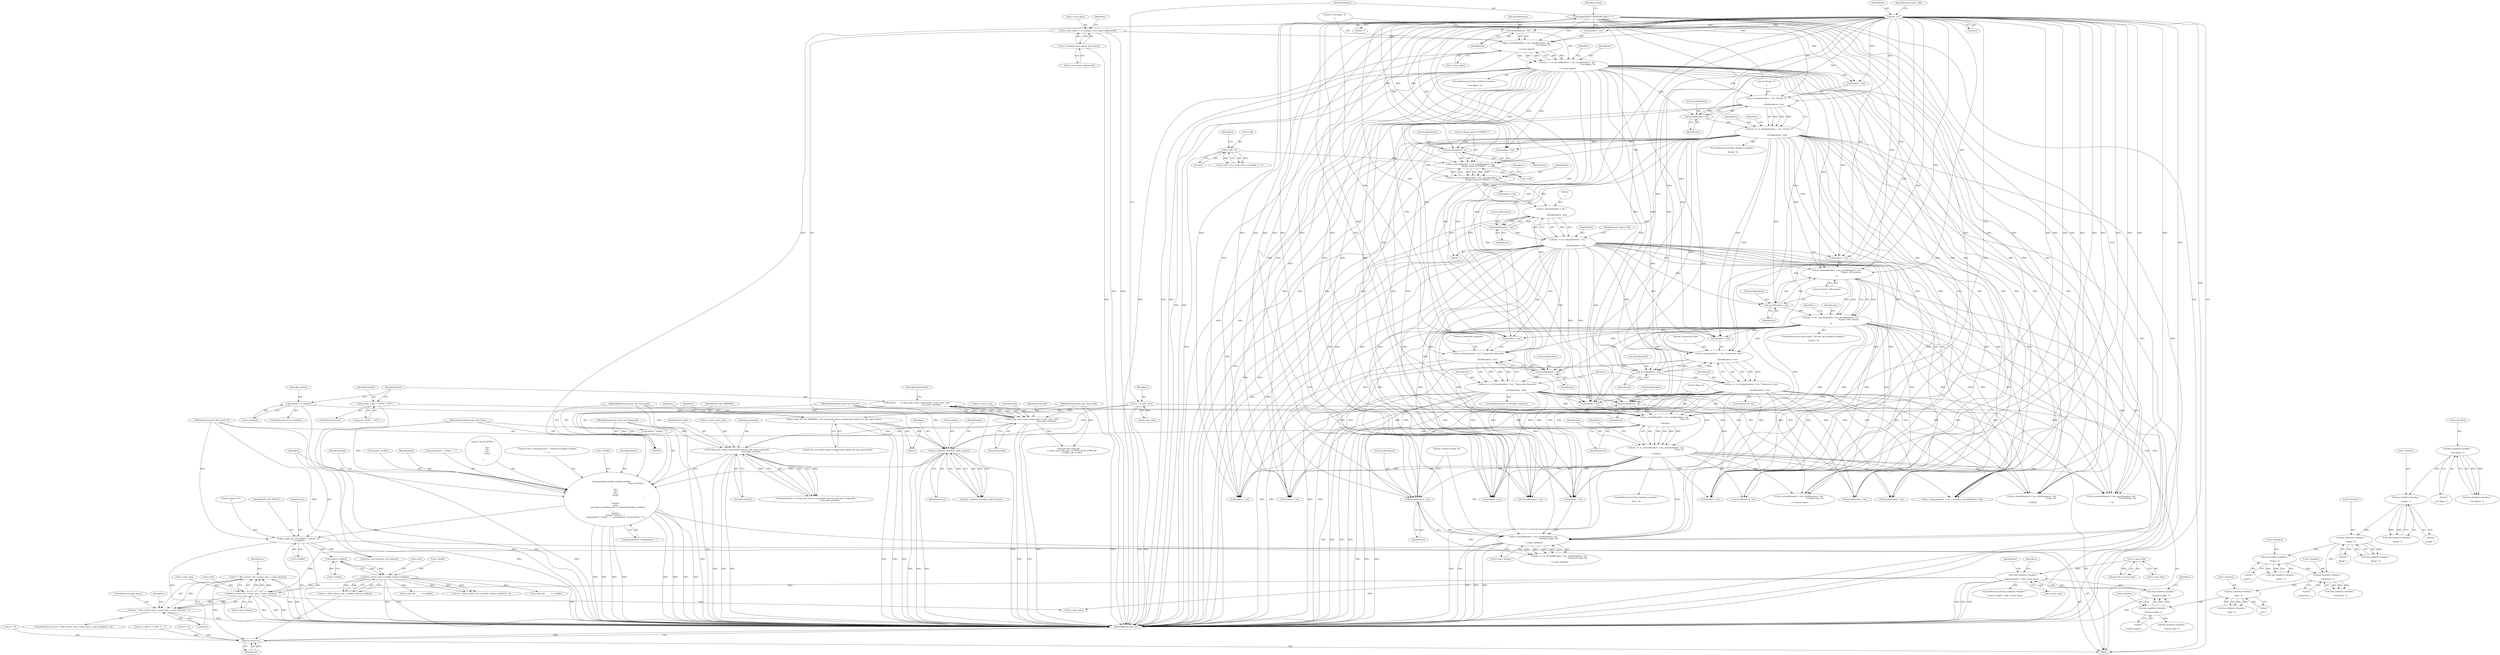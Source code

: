 digraph "0_FFmpeg_2a05c8f813de6f2278827734bf8102291e7484aa_0@API" {
"1000623" [label="(Call,err = ffurl_write(s->hd, s->post_data, s->post_datalen))"];
"1000625" [label="(Call,ffurl_write(s->hd, s->post_data, s->post_datalen))"];
"1000604" [label="(Call,ffurl_write(s->hd, s->buffer, strlen(s->buffer)))"];
"1000611" [label="(Call,strlen(s->buffer))"];
"1000593" [label="(Call,av_log(h, AV_LOG_DEBUG, \"request: %s\n\", s->buffer))"];
"1000109" [label="(MethodParameterIn,URLContext *h)"];
"1000561" [label="(Call,snprintf(s->buffer, sizeof(s->buffer),\n             \"%s %s HTTP/1.1\r\n\"\n             \"%s\"\n             \"%s\"\n             \"%s\"\n             \"%s%s\"\n             \"\r\n\",\n             method,\n             path,\n             post && s->chunked_post ? \"Transfer-Encoding: chunked\r\n\" : \"\",\n             headers,\n             authstr ? authstr : \"\",\n             proxyauthstr ? \"Proxy-\" : \"\", proxyauthstr ? proxyauthstr : \"\"))"];
"1000200" [label="(Call,ff_http_auth_create_response(&s->proxy_auth_state, proxyauth,\n                                                local_path, method))"];
"1000114" [label="(MethodParameterIn,const char *proxyauth)"];
"1000190" [label="(Call,ff_http_auth_create_response(&s->auth_state, auth,\n                                                local_path, method))"];
"1000113" [label="(MethodParameterIn,const char *auth)"];
"1000111" [label="(MethodParameterIn,const char *local_path)"];
"1000176" [label="(Call,method = s->method)"];
"1000182" [label="(Call,method = post ? \"POST\" : \"GET\")"];
"1000501" [label="(Call,get_cookies(s, &cookies, path, hoststr))"];
"1000250" [label="(Call,av_log(s, AV_LOG_WARNING, \"the user-agent option is deprecated, please use user_agent option\n\"))"];
"1000118" [label="(Call,*s = h->priv_data)"];
"1000110" [label="(MethodParameterIn,const char *path)"];
"1000422" [label="(Call,av_strlcatf(headers + len, sizeof(headers) - len,\n                           \"Host: %s\r\n\", hoststr))"];
"1000126" [label="(Call,headers[HTTP_HEADERS_SIZE] = \"\")"];
"1000290" [label="(Call,len += av_strlcpy(headers + len, \"Accept: */*\r\n\",\n                          sizeof(headers) - len))"];
"1000292" [label="(Call,av_strlcpy(headers + len, \"Accept: */*\r\n\",\n                          sizeof(headers) - len))"];
"1000144" [label="(Call,len = 0)"];
"1000269" [label="(Call,len += av_strlcatf(headers + len, sizeof(headers) - len,\n                           \"User-Agent: %s\r\n\", s->user_agent))"];
"1000271" [label="(Call,av_strlcatf(headers + len, sizeof(headers) - len,\n                           \"User-Agent: %s\r\n\", s->user_agent))"];
"1000275" [label="(Call,sizeof(headers) - len)"];
"1000254" [label="(Call,s->user_agent = av_strdup(s->user_agent_deprecated))"];
"1000258" [label="(Call,av_strdup(s->user_agent_deprecated))"];
"1000297" [label="(Call,sizeof(headers) - len)"];
"1000367" [label="(Call,len += av_strlcatf(headers + len, sizeof(headers) - len,\n                           \"Expect: 100-continue\r\n\"))"];
"1000369" [label="(Call,av_strlcatf(headers + len, sizeof(headers) - len,\n                           \"Expect: 100-continue\r\n\"))"];
"1000347" [label="(Call,len += av_strlcpy(headers + len, \"\r\n\",\n                          sizeof(headers) - len))"];
"1000349" [label="(Call,av_strlcpy(headers + len, \"\r\n\",\n                          sizeof(headers) - len))"];
"1000329" [label="(Call,len += av_strlcatf(headers + len, sizeof(headers) - len,\n                           \"Range: bytes=%\"PRId64\"-\", s->off))"];
"1000331" [label="(Call,av_strlcatf(headers + len, sizeof(headers) - len,\n                           \"Range: bytes=%\"PRId64\"-\", s->off))"];
"1000335" [label="(Call,sizeof(headers) - len)"];
"1000313" [label="(Call,s->off > 0)"];
"1000354" [label="(Call,sizeof(headers) - len)"];
"1000373" [label="(Call,sizeof(headers) - len)"];
"1000402" [label="(Call,len += av_strlcpy(headers + len, \"Connection: close\r\n\",\n                              sizeof(headers) - len))"];
"1000404" [label="(Call,av_strlcpy(headers + len, \"Connection: close\r\n\",\n                              sizeof(headers) - len))"];
"1000409" [label="(Call,sizeof(headers) - len)"];
"1000390" [label="(Call,len += av_strlcpy(headers + len, \"Connection: keep-alive\r\n\",\n                              sizeof(headers) - len))"];
"1000392" [label="(Call,av_strlcpy(headers + len, \"Connection: keep-alive\r\n\",\n                              sizeof(headers) - len))"];
"1000397" [label="(Call,sizeof(headers) - len)"];
"1000426" [label="(Call,sizeof(headers) - len)"];
"1000112" [label="(MethodParameterIn,const char *hoststr)"];
"1000188" [label="(Call,authstr      = ff_http_auth_create_response(&s->auth_state, auth,\n                                                local_path, method))"];
"1000433" [label="(Call,!has_header(s->headers, \"\r\nContent-Length: \") && s->post_data)"];
"1000434" [label="(Call,!has_header(s->headers, \"\r\nContent-Length: \"))"];
"1000435" [label="(Call,has_header(s->headers, \"\r\nContent-Length: \"))"];
"1000415" [label="(Call,has_header(s->headers, \"\r\nHost: \"))"];
"1000380" [label="(Call,has_header(s->headers, \"\r\nConnection: \"))"];
"1000304" [label="(Call,has_header(s->headers, \"\r\nRange: \"))"];
"1000285" [label="(Call,has_header(s->headers, \"\r\nAccept: \"))"];
"1000264" [label="(Call,has_header(s->headers, \"\r\nUser-Agent: \"))"];
"1000362" [label="(Call,has_header(s->headers, \"\r\nExpect: \"))"];
"1000211" [label="(Call,!s->post_data)"];
"1000445" [label="(Call,av_strlcatf(headers + len, sizeof(headers) - len,\n                           \"Content-Length: %d\r\n\", s->post_datalen))"];
"1000420" [label="(Call,len += av_strlcatf(headers + len, sizeof(headers) - len,\n                           \"Host: %s\r\n\", hoststr))"];
"1000449" [label="(Call,sizeof(headers) - len)"];
"1000622" [label="(Call,(err = ffurl_write(s->hd, s->post_data, s->post_datalen)) < 0)"];
"1000743" [label="(Return,return err;)"];
"1000283" [label="(ControlStructure,if (!has_header(s->headers, \"\r\nAccept: \")))"];
"1000400" [label="(Identifier,len)"];
"1000177" [label="(Identifier,method)"];
"1000629" [label="(Call,s->post_data)"];
"1000275" [label="(Call,sizeof(headers) - len)"];
"1000279" [label="(Literal,\"User-Agent: %s\r\n\")"];
"1000443" [label="(Call,len += av_strlcatf(headers + len, sizeof(headers) - len,\n                           \"Content-Length: %d\r\n\", s->post_datalen))"];
"1000597" [label="(Call,s->buffer)"];
"1000745" [label="(MethodReturn,static int)"];
"1000420" [label="(Call,len += av_strlcatf(headers + len, sizeof(headers) - len,\n                           \"Host: %s\r\n\", hoststr))"];
"1000118" [label="(Call,*s = h->priv_data)"];
"1000252" [label="(Identifier,AV_LOG_WARNING)"];
"1000367" [label="(Call,len += av_strlcatf(headers + len, sizeof(headers) - len,\n                           \"Expect: 100-continue\r\n\"))"];
"1000536" [label="(Call,av_strlcatf(headers + len, sizeof(headers) - len,\n                           \"Icy-MetaData: %d\r\n\", 1))"];
"1000623" [label="(Call,err = ffurl_write(s->hd, s->post_data, s->post_datalen))"];
"1000416" [label="(Call,s->headers)"];
"1000264" [label="(Call,has_header(s->headers, \"\r\nUser-Agent: \"))"];
"1000744" [label="(Identifier,err)"];
"1000386" [label="(ControlStructure,if (s->multiple_requests))"];
"1000503" [label="(Call,&cookies)"];
"1000335" [label="(Call,sizeof(headers) - len)"];
"1000357" [label="(Identifier,len)"];
"1000604" [label="(Call,ffurl_write(s->hd, s->buffer, strlen(s->buffer)))"];
"1000250" [label="(Call,av_log(s, AV_LOG_WARNING, \"the user-agent option is deprecated, please use user_agent option\n\"))"];
"1000272" [label="(Call,headers + len)"];
"1000369" [label="(Call,av_strlcatf(headers + len, sizeof(headers) - len,\n                           \"Expect: 100-continue\r\n\"))"];
"1000417" [label="(Identifier,s)"];
"1000183" [label="(Identifier,method)"];
"1000127" [label="(Identifier,headers)"];
"1000201" [label="(Call,&s->proxy_auth_state)"];
"1000405" [label="(Call,headers + len)"];
"1000432" [label="(ControlStructure,if (!has_header(s->headers, \"\r\nContent-Length: \") && s->post_data))"];
"1000332" [label="(Call,headers + len)"];
"1000624" [label="(Identifier,err)"];
"1000298" [label="(Call,sizeof(headers))"];
"1000362" [label="(Call,has_header(s->headers, \"\r\nExpect: \"))"];
"1000297" [label="(Call,sizeof(headers) - len)"];
"1000312" [label="(Call,s->off > 0 || s->end_off || s->seekable == -1)"];
"1000450" [label="(Call,sizeof(headers))"];
"1000109" [label="(MethodParameterIn,URLContext *h)"];
"1000268" [label="(Literal,\"\r\nUser-Agent: \")"];
"1000691" [label="(Call,!s->post_data)"];
"1000434" [label="(Call,!has_header(s->headers, \"\r\nContent-Length: \"))"];
"1000612" [label="(Call,s->buffer)"];
"1000308" [label="(Literal,\"\r\nRange: \")"];
"1000188" [label="(Call,authstr      = ff_http_auth_create_response(&s->auth_state, auth,\n                                                local_path, method))"];
"1000172" [label="(ControlStructure,if (s->method))"];
"1000426" [label="(Call,sizeof(headers) - len)"];
"1000506" [label="(Identifier,hoststr)"];
"1000404" [label="(Call,av_strlcpy(headers + len, \"Connection: close\r\n\",\n                              sizeof(headers) - len))"];
"1000470" [label="(Call,av_strlcatf(headers + len, sizeof(headers) - len,\n                           \"Content-Type: %s\r\n\", s->content_type))"];
"1000181" [label="(ControlStructure,else)"];
"1000743" [label="(Return,return err;)"];
"1000594" [label="(Identifier,h)"];
"1000222" [label="(Call,auth && *auth &&\n            s->auth_state.auth_type == HTTP_AUTH_NONE &&\n            s->http_code != 401)"];
"1000131" [label="(Identifier,authstr)"];
"1000270" [label="(Identifier,len)"];
"1000339" [label="(Literal,\"Range: bytes=%\"PRId64\"-\")"];
"1000199" [label="(Identifier,proxyauthstr)"];
"1000423" [label="(Call,headers + len)"];
"1000460" [label="(Call,has_header(s->headers, \"\r\nContent-Type: \"))"];
"1000570" [label="(Identifier,method)"];
"1000209" [label="(Call,post && !s->post_data)"];
"1000116" [label="(Block,)"];
"1000258" [label="(Call,av_strdup(s->user_agent_deprecated))"];
"1000596" [label="(Literal,\"request: %s\n\")"];
"1000330" [label="(Identifier,len)"];
"1000361" [label="(Call,!has_header(s->headers, \"\r\nExpect: \"))"];
"1000336" [label="(Call,sizeof(headers))"];
"1000265" [label="(Call,s->headers)"];
"1000366" [label="(Literal,\"\r\nExpect: \")"];
"1000329" [label="(Call,len += av_strlcatf(headers + len, sizeof(headers) - len,\n                           \"Range: bytes=%\"PRId64\"-\", s->off))"];
"1000355" [label="(Call,sizeof(headers))"];
"1000286" [label="(Call,s->headers)"];
"1000253" [label="(Literal,\"the user-agent option is deprecated, please use user_agent option\n\")"];
"1000565" [label="(Call,sizeof(s->buffer))"];
"1000632" [label="(Call,s->post_datalen)"];
"1000625" [label="(Call,ffurl_write(s->hd, s->post_data, s->post_datalen))"];
"1000381" [label="(Call,s->headers)"];
"1000433" [label="(Call,!has_header(s->headers, \"\r\nContent-Length: \") && s->post_data)"];
"1000119" [label="(Identifier,s)"];
"1000212" [label="(Call,s->post_data)"];
"1000429" [label="(Identifier,len)"];
"1000439" [label="(Literal,\"\r\nContent-Length: \")"];
"1000198" [label="(Call,proxyauthstr = ff_http_auth_create_response(&s->proxy_auth_state, proxyauth,\n                                                local_path, method))"];
"1000191" [label="(Call,&s->auth_state)"];
"1000120" [label="(Call,h->priv_data)"];
"1000537" [label="(Call,headers + len)"];
"1000595" [label="(Identifier,AV_LOG_DEBUG)"];
"1000505" [label="(Identifier,path)"];
"1000392" [label="(Call,av_strlcpy(headers + len, \"Connection: keep-alive\r\n\",\n                              sizeof(headers) - len))"];
"1000550" [label="(Call,av_strlcpy(headers + len, s->headers, sizeof(headers) - len))"];
"1000415" [label="(Call,has_header(s->headers, \"\r\nHost: \"))"];
"1000144" [label="(Call,len = 0)"];
"1000500" [label="(Call,!get_cookies(s, &cookies, path, hoststr))"];
"1000410" [label="(Call,sizeof(headers))"];
"1000345" [label="(Identifier,s)"];
"1000259" [label="(Call,s->user_agent_deprecated)"];
"1000419" [label="(Literal,\"\r\nHost: \")"];
"1000571" [label="(Identifier,path)"];
"1000189" [label="(Identifier,authstr)"];
"1000376" [label="(Identifier,len)"];
"1000382" [label="(Identifier,s)"];
"1000384" [label="(Literal,\"\r\nConnection: \")"];
"1000306" [label="(Identifier,s)"];
"1000446" [label="(Call,headers + len)"];
"1000284" [label="(Call,!has_header(s->headers, \"\r\nAccept: \"))"];
"1000437" [label="(Identifier,s)"];
"1000635" [label="(Literal,0)"];
"1000300" [label="(Identifier,len)"];
"1000287" [label="(Identifier,s)"];
"1000350" [label="(Call,headers + len)"];
"1000412" [label="(Identifier,len)"];
"1000303" [label="(Call,!has_header(s->headers, \"\r\nRange: \"))"];
"1000511" [label="(Call,av_strlcatf(headers + len, sizeof(headers) - len,\n                               \"Cookie: %s\r\n\", cookies))"];
"1000713" [label="(Call,err < 0)"];
"1000561" [label="(Call,snprintf(s->buffer, sizeof(s->buffer),\n             \"%s %s HTTP/1.1\r\n\"\n             \"%s\"\n             \"%s\"\n             \"%s\"\n             \"%s%s\"\n             \"\r\n\",\n             method,\n             path,\n             post && s->chunked_post ? \"Transfer-Encoding: chunked\r\n\" : \"\",\n             headers,\n             authstr ? authstr : \"\",\n             proxyauthstr ? \"Proxy-\" : \"\", proxyauthstr ? proxyauthstr : \"\"))"];
"1000396" [label="(Literal,\"Connection: keep-alive\r\n\")"];
"1000305" [label="(Call,s->headers)"];
"1000427" [label="(Call,sizeof(headers))"];
"1000393" [label="(Call,headers + len)"];
"1000474" [label="(Call,sizeof(headers) - len)"];
"1000444" [label="(Identifier,len)"];
"1000540" [label="(Call,sizeof(headers) - len)"];
"1000379" [label="(Call,!has_header(s->headers, \"\r\nConnection: \"))"];
"1000263" [label="(Call,!has_header(s->headers, \"\r\nUser-Agent: \"))"];
"1000190" [label="(Call,ff_http_auth_create_response(&s->auth_state, auth,\n                                                local_path, method))"];
"1000452" [label="(Identifier,len)"];
"1000440" [label="(Call,s->post_data)"];
"1000409" [label="(Call,sizeof(headers) - len)"];
"1000254" [label="(Call,s->user_agent = av_strdup(s->user_agent_deprecated))"];
"1000114" [label="(MethodParameterIn,const char *proxyauth)"];
"1000636" [label="(ControlStructure,goto done;)"];
"1000709" [label="(Call,http_read_header(h, new_location))"];
"1000285" [label="(Call,has_header(s->headers, \"\r\nAccept: \"))"];
"1000585" [label="(Call,proxyauthstr ? \"Proxy-\" : \"\")"];
"1000291" [label="(Identifier,len)"];
"1000626" [label="(Call,s->hd)"];
"1000200" [label="(Call,ff_http_auth_create_response(&s->proxy_auth_state, proxyauth,\n                                                local_path, method))"];
"1000184" [label="(Call,post ? \"POST\" : \"GET\")"];
"1000435" [label="(Call,has_header(s->headers, \"\r\nContent-Length: \"))"];
"1000195" [label="(Identifier,auth)"];
"1000314" [label="(Call,s->off)"];
"1000569" [label="(Literal,\"%s %s HTTP/1.1\r\n\"\n             \"%s\"\n             \"%s\"\n             \"%s\"\n             \"%s%s\"\n             \"\r\n\")"];
"1000380" [label="(Call,has_header(s->headers, \"\r\nConnection: \"))"];
"1000557" [label="(Call,sizeof(headers) - len)"];
"1000644" [label="(Call,s->buf_end          = s->buffer)"];
"1000292" [label="(Call,av_strlcpy(headers + len, \"Accept: */*\r\n\",\n                          sizeof(headers) - len))"];
"1000110" [label="(MethodParameterIn,const char *path)"];
"1000377" [label="(Literal,\"Expect: 100-continue\r\n\")"];
"1000269" [label="(Call,len += av_strlcatf(headers + len, sizeof(headers) - len,\n                           \"User-Agent: %s\r\n\", s->user_agent))"];
"1000266" [label="(Identifier,s)"];
"1000211" [label="(Call,!s->post_data)"];
"1000441" [label="(Identifier,s)"];
"1000197" [label="(Identifier,method)"];
"1000126" [label="(Call,headers[HTTP_HEADERS_SIZE] = \"\")"];
"1000374" [label="(Call,sizeof(headers))"];
"1000363" [label="(Call,s->headers)"];
"1000176" [label="(Call,method = s->method)"];
"1000431" [label="(Identifier,hoststr)"];
"1000146" [label="(Literal,0)"];
"1000290" [label="(Call,len += av_strlcpy(headers + len, \"Accept: */*\r\n\",\n                          sizeof(headers) - len))"];
"1000112" [label="(MethodParameterIn,const char *hoststr)"];
"1000639" [label="(Identifier,s)"];
"1000196" [label="(Identifier,local_path)"];
"1000502" [label="(Identifier,s)"];
"1000271" [label="(Call,av_strlcatf(headers + len, sizeof(headers) - len,\n                           \"User-Agent: %s\r\n\", s->user_agent))"];
"1000349" [label="(Call,av_strlcpy(headers + len, \"\r\n\",\n                          sizeof(headers) - len))"];
"1000293" [label="(Call,headers + len)"];
"1000445" [label="(Call,av_strlcatf(headers + len, sizeof(headers) - len,\n                           \"Content-Length: %d\r\n\", s->post_datalen))"];
"1000304" [label="(Call,has_header(s->headers, \"\r\nRange: \"))"];
"1000401" [label="(ControlStructure,else)"];
"1000572" [label="(Call,post && s->chunked_post ? \"Transfer-Encoding: chunked\r\n\" : \"\")"];
"1000725" [label="(Call,err = (off == s->off) ? 0 : -1)"];
"1000562" [label="(Call,s->buffer)"];
"1000602" [label="(Call,err = ffurl_write(s->hd, s->buffer, strlen(s->buffer)))"];
"1000471" [label="(Call,headers + len)"];
"1000449" [label="(Call,sizeof(headers) - len)"];
"1000512" [label="(Call,headers + len)"];
"1000207" [label="(Identifier,method)"];
"1000276" [label="(Call,sizeof(headers))"];
"1000391" [label="(Identifier,len)"];
"1000347" [label="(Call,len += av_strlcpy(headers + len, \"\r\n\",\n                          sizeof(headers) - len))"];
"1000603" [label="(Identifier,err)"];
"1000262" [label="(ControlStructure,if (!has_header(s->headers, \"\r\nUser-Agent: \")))"];
"1000605" [label="(Call,s->hd)"];
"1000255" [label="(Call,s->user_agent)"];
"1000320" [label="(Identifier,s)"];
"1000414" [label="(Call,!has_header(s->headers, \"\r\nHost: \"))"];
"1000338" [label="(Identifier,len)"];
"1000580" [label="(Identifier,headers)"];
"1000289" [label="(Literal,\"\r\nAccept: \")"];
"1000280" [label="(Call,s->user_agent)"];
"1000128" [label="(Literal,\"\")"];
"1000348" [label="(Identifier,len)"];
"1000703" [label="(Call,err = 0)"];
"1000589" [label="(Call,proxyauthstr ? proxyauthstr : \"\")"];
"1000150" [label="(Identifier,send_expect_100)"];
"1000436" [label="(Call,s->headers)"];
"1000313" [label="(Call,s->off > 0)"];
"1000454" [label="(Call,s->post_datalen)"];
"1000608" [label="(Call,s->buffer)"];
"1000368" [label="(Identifier,len)"];
"1000581" [label="(Call,authstr ? authstr : \"\")"];
"1000390" [label="(Call,len += av_strlcpy(headers + len, \"Connection: keep-alive\r\n\",\n                              sizeof(headers) - len))"];
"1000296" [label="(Literal,\"Accept: */*\r\n\")"];
"1000354" [label="(Call,sizeof(headers) - len)"];
"1000182" [label="(Call,method = post ? \"POST\" : \"GET\")"];
"1000622" [label="(Call,(err = ffurl_write(s->hd, s->post_data, s->post_datalen)) < 0)"];
"1000251" [label="(Identifier,s)"];
"1000256" [label="(Identifier,s)"];
"1000453" [label="(Literal,\"Content-Length: %d\r\n\")"];
"1000145" [label="(Identifier,len)"];
"1000408" [label="(Literal,\"Connection: close\r\n\")"];
"1000178" [label="(Call,s->method)"];
"1000397" [label="(Call,sizeof(headers) - len)"];
"1000601" [label="(Call,(err = ffurl_write(s->hd, s->buffer, strlen(s->buffer))) < 0)"];
"1000205" [label="(Identifier,proxyauth)"];
"1000402" [label="(Call,len += av_strlcpy(headers + len, \"Connection: close\r\n\",\n                              sizeof(headers) - len))"];
"1000501" [label="(Call,get_cookies(s, &cookies, path, hoststr))"];
"1000328" [label="(Block,)"];
"1000249" [label="(Block,)"];
"1000611" [label="(Call,strlen(s->buffer))"];
"1000515" [label="(Call,sizeof(headers) - len)"];
"1000370" [label="(Call,headers + len)"];
"1000593" [label="(Call,av_log(h, AV_LOG_DEBUG, \"request: %s\n\", s->buffer))"];
"1000413" [label="(ControlStructure,if (!has_header(s->headers, \"\r\nHost: \")))"];
"1000621" [label="(ControlStructure,if ((err = ffurl_write(s->hd, s->post_data, s->post_datalen)) < 0))"];
"1000111" [label="(MethodParameterIn,const char *local_path)"];
"1000358" [label="(ControlStructure,if (send_expect_100 && !has_header(s->headers, \"\r\nExpect: \")))"];
"1000373" [label="(Call,sizeof(headers) - len)"];
"1000206" [label="(Identifier,local_path)"];
"1000331" [label="(Call,av_strlcatf(headers + len, sizeof(headers) - len,\n                           \"Range: bytes=%\"PRId64\"-\", s->off))"];
"1000551" [label="(Call,headers + len)"];
"1000113" [label="(MethodParameterIn,const char *auth)"];
"1000430" [label="(Literal,\"Host: %s\r\n\")"];
"1000340" [label="(Call,s->off)"];
"1000421" [label="(Identifier,len)"];
"1000398" [label="(Call,sizeof(headers))"];
"1000360" [label="(Identifier,send_expect_100)"];
"1000422" [label="(Call,av_strlcatf(headers + len, sizeof(headers) - len,\n                           \"Host: %s\r\n\", hoststr))"];
"1000317" [label="(Literal,0)"];
"1000278" [label="(Identifier,len)"];
"1000353" [label="(Literal,\"\r\n\")"];
"1000462" [label="(Identifier,s)"];
"1000637" [label="(Call,s->buf_ptr          = s->buffer)"];
"1000403" [label="(Identifier,len)"];
"1000623" -> "1000622"  [label="AST: "];
"1000623" -> "1000625"  [label="CFG: "];
"1000624" -> "1000623"  [label="AST: "];
"1000625" -> "1000623"  [label="AST: "];
"1000635" -> "1000623"  [label="CFG: "];
"1000623" -> "1000745"  [label="DDG: "];
"1000623" -> "1000745"  [label="DDG: "];
"1000623" -> "1000622"  [label="DDG: "];
"1000625" -> "1000623"  [label="DDG: "];
"1000625" -> "1000623"  [label="DDG: "];
"1000625" -> "1000623"  [label="DDG: "];
"1000623" -> "1000743"  [label="DDG: "];
"1000625" -> "1000632"  [label="CFG: "];
"1000626" -> "1000625"  [label="AST: "];
"1000629" -> "1000625"  [label="AST: "];
"1000632" -> "1000625"  [label="AST: "];
"1000625" -> "1000745"  [label="DDG: "];
"1000625" -> "1000745"  [label="DDG: "];
"1000625" -> "1000745"  [label="DDG: "];
"1000625" -> "1000622"  [label="DDG: "];
"1000625" -> "1000622"  [label="DDG: "];
"1000625" -> "1000622"  [label="DDG: "];
"1000604" -> "1000625"  [label="DDG: "];
"1000433" -> "1000625"  [label="DDG: "];
"1000445" -> "1000625"  [label="DDG: "];
"1000625" -> "1000691"  [label="DDG: "];
"1000604" -> "1000602"  [label="AST: "];
"1000604" -> "1000611"  [label="CFG: "];
"1000605" -> "1000604"  [label="AST: "];
"1000608" -> "1000604"  [label="AST: "];
"1000611" -> "1000604"  [label="AST: "];
"1000602" -> "1000604"  [label="CFG: "];
"1000604" -> "1000745"  [label="DDG: "];
"1000604" -> "1000745"  [label="DDG: "];
"1000604" -> "1000745"  [label="DDG: "];
"1000604" -> "1000601"  [label="DDG: "];
"1000604" -> "1000601"  [label="DDG: "];
"1000604" -> "1000601"  [label="DDG: "];
"1000604" -> "1000602"  [label="DDG: "];
"1000604" -> "1000602"  [label="DDG: "];
"1000604" -> "1000602"  [label="DDG: "];
"1000611" -> "1000604"  [label="DDG: "];
"1000604" -> "1000637"  [label="DDG: "];
"1000604" -> "1000644"  [label="DDG: "];
"1000611" -> "1000612"  [label="CFG: "];
"1000612" -> "1000611"  [label="AST: "];
"1000593" -> "1000611"  [label="DDG: "];
"1000593" -> "1000116"  [label="AST: "];
"1000593" -> "1000597"  [label="CFG: "];
"1000594" -> "1000593"  [label="AST: "];
"1000595" -> "1000593"  [label="AST: "];
"1000596" -> "1000593"  [label="AST: "];
"1000597" -> "1000593"  [label="AST: "];
"1000603" -> "1000593"  [label="CFG: "];
"1000593" -> "1000745"  [label="DDG: "];
"1000593" -> "1000745"  [label="DDG: "];
"1000593" -> "1000745"  [label="DDG: "];
"1000109" -> "1000593"  [label="DDG: "];
"1000561" -> "1000593"  [label="DDG: "];
"1000593" -> "1000709"  [label="DDG: "];
"1000109" -> "1000108"  [label="AST: "];
"1000109" -> "1000745"  [label="DDG: "];
"1000109" -> "1000709"  [label="DDG: "];
"1000561" -> "1000116"  [label="AST: "];
"1000561" -> "1000589"  [label="CFG: "];
"1000562" -> "1000561"  [label="AST: "];
"1000565" -> "1000561"  [label="AST: "];
"1000569" -> "1000561"  [label="AST: "];
"1000570" -> "1000561"  [label="AST: "];
"1000571" -> "1000561"  [label="AST: "];
"1000572" -> "1000561"  [label="AST: "];
"1000580" -> "1000561"  [label="AST: "];
"1000581" -> "1000561"  [label="AST: "];
"1000585" -> "1000561"  [label="AST: "];
"1000589" -> "1000561"  [label="AST: "];
"1000594" -> "1000561"  [label="CFG: "];
"1000561" -> "1000745"  [label="DDG: "];
"1000561" -> "1000745"  [label="DDG: "];
"1000561" -> "1000745"  [label="DDG: "];
"1000561" -> "1000745"  [label="DDG: "];
"1000561" -> "1000745"  [label="DDG: "];
"1000561" -> "1000745"  [label="DDG: "];
"1000561" -> "1000745"  [label="DDG: "];
"1000561" -> "1000745"  [label="DDG: "];
"1000200" -> "1000561"  [label="DDG: "];
"1000501" -> "1000561"  [label="DDG: "];
"1000110" -> "1000561"  [label="DDG: "];
"1000126" -> "1000561"  [label="DDG: "];
"1000188" -> "1000561"  [label="DDG: "];
"1000200" -> "1000198"  [label="AST: "];
"1000200" -> "1000207"  [label="CFG: "];
"1000201" -> "1000200"  [label="AST: "];
"1000205" -> "1000200"  [label="AST: "];
"1000206" -> "1000200"  [label="AST: "];
"1000207" -> "1000200"  [label="AST: "];
"1000198" -> "1000200"  [label="CFG: "];
"1000200" -> "1000745"  [label="DDG: "];
"1000200" -> "1000745"  [label="DDG: "];
"1000200" -> "1000745"  [label="DDG: "];
"1000200" -> "1000198"  [label="DDG: "];
"1000200" -> "1000198"  [label="DDG: "];
"1000200" -> "1000198"  [label="DDG: "];
"1000200" -> "1000198"  [label="DDG: "];
"1000114" -> "1000200"  [label="DDG: "];
"1000190" -> "1000200"  [label="DDG: "];
"1000190" -> "1000200"  [label="DDG: "];
"1000111" -> "1000200"  [label="DDG: "];
"1000114" -> "1000108"  [label="AST: "];
"1000114" -> "1000745"  [label="DDG: "];
"1000190" -> "1000188"  [label="AST: "];
"1000190" -> "1000197"  [label="CFG: "];
"1000191" -> "1000190"  [label="AST: "];
"1000195" -> "1000190"  [label="AST: "];
"1000196" -> "1000190"  [label="AST: "];
"1000197" -> "1000190"  [label="AST: "];
"1000188" -> "1000190"  [label="CFG: "];
"1000190" -> "1000745"  [label="DDG: "];
"1000190" -> "1000745"  [label="DDG: "];
"1000190" -> "1000188"  [label="DDG: "];
"1000190" -> "1000188"  [label="DDG: "];
"1000190" -> "1000188"  [label="DDG: "];
"1000190" -> "1000188"  [label="DDG: "];
"1000113" -> "1000190"  [label="DDG: "];
"1000111" -> "1000190"  [label="DDG: "];
"1000176" -> "1000190"  [label="DDG: "];
"1000182" -> "1000190"  [label="DDG: "];
"1000190" -> "1000222"  [label="DDG: "];
"1000113" -> "1000108"  [label="AST: "];
"1000113" -> "1000745"  [label="DDG: "];
"1000113" -> "1000222"  [label="DDG: "];
"1000111" -> "1000108"  [label="AST: "];
"1000111" -> "1000745"  [label="DDG: "];
"1000176" -> "1000172"  [label="AST: "];
"1000176" -> "1000178"  [label="CFG: "];
"1000177" -> "1000176"  [label="AST: "];
"1000178" -> "1000176"  [label="AST: "];
"1000189" -> "1000176"  [label="CFG: "];
"1000176" -> "1000745"  [label="DDG: "];
"1000182" -> "1000181"  [label="AST: "];
"1000182" -> "1000184"  [label="CFG: "];
"1000183" -> "1000182"  [label="AST: "];
"1000184" -> "1000182"  [label="AST: "];
"1000189" -> "1000182"  [label="CFG: "];
"1000182" -> "1000745"  [label="DDG: "];
"1000501" -> "1000500"  [label="AST: "];
"1000501" -> "1000506"  [label="CFG: "];
"1000502" -> "1000501"  [label="AST: "];
"1000503" -> "1000501"  [label="AST: "];
"1000505" -> "1000501"  [label="AST: "];
"1000506" -> "1000501"  [label="AST: "];
"1000500" -> "1000501"  [label="CFG: "];
"1000501" -> "1000745"  [label="DDG: "];
"1000501" -> "1000745"  [label="DDG: "];
"1000501" -> "1000745"  [label="DDG: "];
"1000501" -> "1000500"  [label="DDG: "];
"1000501" -> "1000500"  [label="DDG: "];
"1000501" -> "1000500"  [label="DDG: "];
"1000501" -> "1000500"  [label="DDG: "];
"1000250" -> "1000501"  [label="DDG: "];
"1000118" -> "1000501"  [label="DDG: "];
"1000110" -> "1000501"  [label="DDG: "];
"1000422" -> "1000501"  [label="DDG: "];
"1000112" -> "1000501"  [label="DDG: "];
"1000250" -> "1000249"  [label="AST: "];
"1000250" -> "1000253"  [label="CFG: "];
"1000251" -> "1000250"  [label="AST: "];
"1000252" -> "1000250"  [label="AST: "];
"1000253" -> "1000250"  [label="AST: "];
"1000256" -> "1000250"  [label="CFG: "];
"1000250" -> "1000745"  [label="DDG: "];
"1000250" -> "1000745"  [label="DDG: "];
"1000250" -> "1000745"  [label="DDG: "];
"1000118" -> "1000250"  [label="DDG: "];
"1000118" -> "1000116"  [label="AST: "];
"1000118" -> "1000120"  [label="CFG: "];
"1000119" -> "1000118"  [label="AST: "];
"1000120" -> "1000118"  [label="AST: "];
"1000127" -> "1000118"  [label="CFG: "];
"1000118" -> "1000745"  [label="DDG: "];
"1000118" -> "1000745"  [label="DDG: "];
"1000110" -> "1000108"  [label="AST: "];
"1000110" -> "1000745"  [label="DDG: "];
"1000422" -> "1000420"  [label="AST: "];
"1000422" -> "1000431"  [label="CFG: "];
"1000423" -> "1000422"  [label="AST: "];
"1000426" -> "1000422"  [label="AST: "];
"1000430" -> "1000422"  [label="AST: "];
"1000431" -> "1000422"  [label="AST: "];
"1000420" -> "1000422"  [label="CFG: "];
"1000422" -> "1000745"  [label="DDG: "];
"1000422" -> "1000745"  [label="DDG: "];
"1000422" -> "1000745"  [label="DDG: "];
"1000422" -> "1000420"  [label="DDG: "];
"1000422" -> "1000420"  [label="DDG: "];
"1000422" -> "1000420"  [label="DDG: "];
"1000422" -> "1000420"  [label="DDG: "];
"1000126" -> "1000422"  [label="DDG: "];
"1000290" -> "1000422"  [label="DDG: "];
"1000367" -> "1000422"  [label="DDG: "];
"1000347" -> "1000422"  [label="DDG: "];
"1000402" -> "1000422"  [label="DDG: "];
"1000144" -> "1000422"  [label="DDG: "];
"1000390" -> "1000422"  [label="DDG: "];
"1000269" -> "1000422"  [label="DDG: "];
"1000426" -> "1000422"  [label="DDG: "];
"1000112" -> "1000422"  [label="DDG: "];
"1000126" -> "1000116"  [label="AST: "];
"1000126" -> "1000128"  [label="CFG: "];
"1000127" -> "1000126"  [label="AST: "];
"1000128" -> "1000126"  [label="AST: "];
"1000131" -> "1000126"  [label="CFG: "];
"1000126" -> "1000271"  [label="DDG: "];
"1000126" -> "1000272"  [label="DDG: "];
"1000126" -> "1000292"  [label="DDG: "];
"1000126" -> "1000293"  [label="DDG: "];
"1000126" -> "1000331"  [label="DDG: "];
"1000126" -> "1000332"  [label="DDG: "];
"1000126" -> "1000369"  [label="DDG: "];
"1000126" -> "1000370"  [label="DDG: "];
"1000126" -> "1000392"  [label="DDG: "];
"1000126" -> "1000393"  [label="DDG: "];
"1000126" -> "1000404"  [label="DDG: "];
"1000126" -> "1000405"  [label="DDG: "];
"1000126" -> "1000423"  [label="DDG: "];
"1000126" -> "1000445"  [label="DDG: "];
"1000126" -> "1000446"  [label="DDG: "];
"1000126" -> "1000470"  [label="DDG: "];
"1000126" -> "1000471"  [label="DDG: "];
"1000126" -> "1000511"  [label="DDG: "];
"1000126" -> "1000512"  [label="DDG: "];
"1000126" -> "1000536"  [label="DDG: "];
"1000126" -> "1000537"  [label="DDG: "];
"1000126" -> "1000550"  [label="DDG: "];
"1000126" -> "1000551"  [label="DDG: "];
"1000290" -> "1000283"  [label="AST: "];
"1000290" -> "1000292"  [label="CFG: "];
"1000291" -> "1000290"  [label="AST: "];
"1000292" -> "1000290"  [label="AST: "];
"1000306" -> "1000290"  [label="CFG: "];
"1000290" -> "1000745"  [label="DDG: "];
"1000290" -> "1000745"  [label="DDG: "];
"1000292" -> "1000290"  [label="DDG: "];
"1000292" -> "1000290"  [label="DDG: "];
"1000292" -> "1000290"  [label="DDG: "];
"1000297" -> "1000290"  [label="DDG: "];
"1000290" -> "1000331"  [label="DDG: "];
"1000290" -> "1000332"  [label="DDG: "];
"1000290" -> "1000335"  [label="DDG: "];
"1000290" -> "1000369"  [label="DDG: "];
"1000290" -> "1000370"  [label="DDG: "];
"1000290" -> "1000373"  [label="DDG: "];
"1000290" -> "1000392"  [label="DDG: "];
"1000290" -> "1000393"  [label="DDG: "];
"1000290" -> "1000397"  [label="DDG: "];
"1000290" -> "1000404"  [label="DDG: "];
"1000290" -> "1000405"  [label="DDG: "];
"1000290" -> "1000409"  [label="DDG: "];
"1000290" -> "1000423"  [label="DDG: "];
"1000290" -> "1000426"  [label="DDG: "];
"1000290" -> "1000445"  [label="DDG: "];
"1000290" -> "1000446"  [label="DDG: "];
"1000290" -> "1000449"  [label="DDG: "];
"1000290" -> "1000470"  [label="DDG: "];
"1000290" -> "1000471"  [label="DDG: "];
"1000290" -> "1000474"  [label="DDG: "];
"1000290" -> "1000511"  [label="DDG: "];
"1000290" -> "1000512"  [label="DDG: "];
"1000290" -> "1000515"  [label="DDG: "];
"1000290" -> "1000536"  [label="DDG: "];
"1000290" -> "1000537"  [label="DDG: "];
"1000290" -> "1000540"  [label="DDG: "];
"1000290" -> "1000550"  [label="DDG: "];
"1000290" -> "1000551"  [label="DDG: "];
"1000290" -> "1000557"  [label="DDG: "];
"1000292" -> "1000297"  [label="CFG: "];
"1000293" -> "1000292"  [label="AST: "];
"1000296" -> "1000292"  [label="AST: "];
"1000297" -> "1000292"  [label="AST: "];
"1000292" -> "1000745"  [label="DDG: "];
"1000292" -> "1000745"  [label="DDG: "];
"1000144" -> "1000292"  [label="DDG: "];
"1000269" -> "1000292"  [label="DDG: "];
"1000297" -> "1000292"  [label="DDG: "];
"1000144" -> "1000116"  [label="AST: "];
"1000144" -> "1000146"  [label="CFG: "];
"1000145" -> "1000144"  [label="AST: "];
"1000146" -> "1000144"  [label="AST: "];
"1000150" -> "1000144"  [label="CFG: "];
"1000144" -> "1000745"  [label="DDG: "];
"1000144" -> "1000271"  [label="DDG: "];
"1000144" -> "1000272"  [label="DDG: "];
"1000144" -> "1000275"  [label="DDG: "];
"1000144" -> "1000293"  [label="DDG: "];
"1000144" -> "1000297"  [label="DDG: "];
"1000144" -> "1000331"  [label="DDG: "];
"1000144" -> "1000332"  [label="DDG: "];
"1000144" -> "1000335"  [label="DDG: "];
"1000144" -> "1000369"  [label="DDG: "];
"1000144" -> "1000370"  [label="DDG: "];
"1000144" -> "1000373"  [label="DDG: "];
"1000144" -> "1000392"  [label="DDG: "];
"1000144" -> "1000393"  [label="DDG: "];
"1000144" -> "1000397"  [label="DDG: "];
"1000144" -> "1000404"  [label="DDG: "];
"1000144" -> "1000405"  [label="DDG: "];
"1000144" -> "1000409"  [label="DDG: "];
"1000144" -> "1000423"  [label="DDG: "];
"1000144" -> "1000426"  [label="DDG: "];
"1000144" -> "1000445"  [label="DDG: "];
"1000144" -> "1000446"  [label="DDG: "];
"1000144" -> "1000449"  [label="DDG: "];
"1000144" -> "1000470"  [label="DDG: "];
"1000144" -> "1000471"  [label="DDG: "];
"1000144" -> "1000474"  [label="DDG: "];
"1000144" -> "1000511"  [label="DDG: "];
"1000144" -> "1000512"  [label="DDG: "];
"1000144" -> "1000515"  [label="DDG: "];
"1000144" -> "1000536"  [label="DDG: "];
"1000144" -> "1000537"  [label="DDG: "];
"1000144" -> "1000540"  [label="DDG: "];
"1000144" -> "1000550"  [label="DDG: "];
"1000144" -> "1000551"  [label="DDG: "];
"1000144" -> "1000557"  [label="DDG: "];
"1000269" -> "1000262"  [label="AST: "];
"1000269" -> "1000271"  [label="CFG: "];
"1000270" -> "1000269"  [label="AST: "];
"1000271" -> "1000269"  [label="AST: "];
"1000287" -> "1000269"  [label="CFG: "];
"1000269" -> "1000745"  [label="DDG: "];
"1000269" -> "1000745"  [label="DDG: "];
"1000271" -> "1000269"  [label="DDG: "];
"1000271" -> "1000269"  [label="DDG: "];
"1000271" -> "1000269"  [label="DDG: "];
"1000271" -> "1000269"  [label="DDG: "];
"1000275" -> "1000269"  [label="DDG: "];
"1000269" -> "1000293"  [label="DDG: "];
"1000269" -> "1000297"  [label="DDG: "];
"1000269" -> "1000331"  [label="DDG: "];
"1000269" -> "1000332"  [label="DDG: "];
"1000269" -> "1000335"  [label="DDG: "];
"1000269" -> "1000369"  [label="DDG: "];
"1000269" -> "1000370"  [label="DDG: "];
"1000269" -> "1000373"  [label="DDG: "];
"1000269" -> "1000392"  [label="DDG: "];
"1000269" -> "1000393"  [label="DDG: "];
"1000269" -> "1000397"  [label="DDG: "];
"1000269" -> "1000404"  [label="DDG: "];
"1000269" -> "1000405"  [label="DDG: "];
"1000269" -> "1000409"  [label="DDG: "];
"1000269" -> "1000423"  [label="DDG: "];
"1000269" -> "1000426"  [label="DDG: "];
"1000269" -> "1000445"  [label="DDG: "];
"1000269" -> "1000446"  [label="DDG: "];
"1000269" -> "1000449"  [label="DDG: "];
"1000269" -> "1000470"  [label="DDG: "];
"1000269" -> "1000471"  [label="DDG: "];
"1000269" -> "1000474"  [label="DDG: "];
"1000269" -> "1000511"  [label="DDG: "];
"1000269" -> "1000512"  [label="DDG: "];
"1000269" -> "1000515"  [label="DDG: "];
"1000269" -> "1000536"  [label="DDG: "];
"1000269" -> "1000537"  [label="DDG: "];
"1000269" -> "1000540"  [label="DDG: "];
"1000269" -> "1000550"  [label="DDG: "];
"1000269" -> "1000551"  [label="DDG: "];
"1000269" -> "1000557"  [label="DDG: "];
"1000271" -> "1000280"  [label="CFG: "];
"1000272" -> "1000271"  [label="AST: "];
"1000275" -> "1000271"  [label="AST: "];
"1000279" -> "1000271"  [label="AST: "];
"1000280" -> "1000271"  [label="AST: "];
"1000271" -> "1000745"  [label="DDG: "];
"1000271" -> "1000745"  [label="DDG: "];
"1000271" -> "1000745"  [label="DDG: "];
"1000275" -> "1000271"  [label="DDG: "];
"1000254" -> "1000271"  [label="DDG: "];
"1000275" -> "1000278"  [label="CFG: "];
"1000276" -> "1000275"  [label="AST: "];
"1000278" -> "1000275"  [label="AST: "];
"1000279" -> "1000275"  [label="CFG: "];
"1000254" -> "1000249"  [label="AST: "];
"1000254" -> "1000258"  [label="CFG: "];
"1000255" -> "1000254"  [label="AST: "];
"1000258" -> "1000254"  [label="AST: "];
"1000266" -> "1000254"  [label="CFG: "];
"1000254" -> "1000745"  [label="DDG: "];
"1000254" -> "1000745"  [label="DDG: "];
"1000258" -> "1000254"  [label="DDG: "];
"1000258" -> "1000259"  [label="CFG: "];
"1000259" -> "1000258"  [label="AST: "];
"1000258" -> "1000745"  [label="DDG: "];
"1000297" -> "1000300"  [label="CFG: "];
"1000298" -> "1000297"  [label="AST: "];
"1000300" -> "1000297"  [label="AST: "];
"1000367" -> "1000358"  [label="AST: "];
"1000367" -> "1000369"  [label="CFG: "];
"1000368" -> "1000367"  [label="AST: "];
"1000369" -> "1000367"  [label="AST: "];
"1000382" -> "1000367"  [label="CFG: "];
"1000367" -> "1000745"  [label="DDG: "];
"1000367" -> "1000745"  [label="DDG: "];
"1000369" -> "1000367"  [label="DDG: "];
"1000369" -> "1000367"  [label="DDG: "];
"1000369" -> "1000367"  [label="DDG: "];
"1000373" -> "1000367"  [label="DDG: "];
"1000367" -> "1000392"  [label="DDG: "];
"1000367" -> "1000393"  [label="DDG: "];
"1000367" -> "1000397"  [label="DDG: "];
"1000367" -> "1000404"  [label="DDG: "];
"1000367" -> "1000405"  [label="DDG: "];
"1000367" -> "1000409"  [label="DDG: "];
"1000367" -> "1000423"  [label="DDG: "];
"1000367" -> "1000426"  [label="DDG: "];
"1000367" -> "1000445"  [label="DDG: "];
"1000367" -> "1000446"  [label="DDG: "];
"1000367" -> "1000449"  [label="DDG: "];
"1000367" -> "1000470"  [label="DDG: "];
"1000367" -> "1000471"  [label="DDG: "];
"1000367" -> "1000474"  [label="DDG: "];
"1000367" -> "1000511"  [label="DDG: "];
"1000367" -> "1000512"  [label="DDG: "];
"1000367" -> "1000515"  [label="DDG: "];
"1000367" -> "1000536"  [label="DDG: "];
"1000367" -> "1000537"  [label="DDG: "];
"1000367" -> "1000540"  [label="DDG: "];
"1000367" -> "1000550"  [label="DDG: "];
"1000367" -> "1000551"  [label="DDG: "];
"1000367" -> "1000557"  [label="DDG: "];
"1000369" -> "1000377"  [label="CFG: "];
"1000370" -> "1000369"  [label="AST: "];
"1000373" -> "1000369"  [label="AST: "];
"1000377" -> "1000369"  [label="AST: "];
"1000369" -> "1000745"  [label="DDG: "];
"1000369" -> "1000745"  [label="DDG: "];
"1000347" -> "1000369"  [label="DDG: "];
"1000373" -> "1000369"  [label="DDG: "];
"1000347" -> "1000328"  [label="AST: "];
"1000347" -> "1000349"  [label="CFG: "];
"1000348" -> "1000347"  [label="AST: "];
"1000349" -> "1000347"  [label="AST: "];
"1000360" -> "1000347"  [label="CFG: "];
"1000347" -> "1000745"  [label="DDG: "];
"1000347" -> "1000745"  [label="DDG: "];
"1000349" -> "1000347"  [label="DDG: "];
"1000349" -> "1000347"  [label="DDG: "];
"1000349" -> "1000347"  [label="DDG: "];
"1000354" -> "1000347"  [label="DDG: "];
"1000347" -> "1000370"  [label="DDG: "];
"1000347" -> "1000373"  [label="DDG: "];
"1000347" -> "1000392"  [label="DDG: "];
"1000347" -> "1000393"  [label="DDG: "];
"1000347" -> "1000397"  [label="DDG: "];
"1000347" -> "1000404"  [label="DDG: "];
"1000347" -> "1000405"  [label="DDG: "];
"1000347" -> "1000409"  [label="DDG: "];
"1000347" -> "1000423"  [label="DDG: "];
"1000347" -> "1000426"  [label="DDG: "];
"1000347" -> "1000445"  [label="DDG: "];
"1000347" -> "1000446"  [label="DDG: "];
"1000347" -> "1000449"  [label="DDG: "];
"1000347" -> "1000470"  [label="DDG: "];
"1000347" -> "1000471"  [label="DDG: "];
"1000347" -> "1000474"  [label="DDG: "];
"1000347" -> "1000511"  [label="DDG: "];
"1000347" -> "1000512"  [label="DDG: "];
"1000347" -> "1000515"  [label="DDG: "];
"1000347" -> "1000536"  [label="DDG: "];
"1000347" -> "1000537"  [label="DDG: "];
"1000347" -> "1000540"  [label="DDG: "];
"1000347" -> "1000550"  [label="DDG: "];
"1000347" -> "1000551"  [label="DDG: "];
"1000347" -> "1000557"  [label="DDG: "];
"1000349" -> "1000354"  [label="CFG: "];
"1000350" -> "1000349"  [label="AST: "];
"1000353" -> "1000349"  [label="AST: "];
"1000354" -> "1000349"  [label="AST: "];
"1000349" -> "1000745"  [label="DDG: "];
"1000349" -> "1000745"  [label="DDG: "];
"1000329" -> "1000349"  [label="DDG: "];
"1000354" -> "1000349"  [label="DDG: "];
"1000329" -> "1000328"  [label="AST: "];
"1000329" -> "1000331"  [label="CFG: "];
"1000330" -> "1000329"  [label="AST: "];
"1000331" -> "1000329"  [label="AST: "];
"1000345" -> "1000329"  [label="CFG: "];
"1000329" -> "1000745"  [label="DDG: "];
"1000331" -> "1000329"  [label="DDG: "];
"1000331" -> "1000329"  [label="DDG: "];
"1000331" -> "1000329"  [label="DDG: "];
"1000331" -> "1000329"  [label="DDG: "];
"1000335" -> "1000329"  [label="DDG: "];
"1000329" -> "1000350"  [label="DDG: "];
"1000329" -> "1000354"  [label="DDG: "];
"1000331" -> "1000340"  [label="CFG: "];
"1000332" -> "1000331"  [label="AST: "];
"1000335" -> "1000331"  [label="AST: "];
"1000339" -> "1000331"  [label="AST: "];
"1000340" -> "1000331"  [label="AST: "];
"1000331" -> "1000745"  [label="DDG: "];
"1000335" -> "1000331"  [label="DDG: "];
"1000313" -> "1000331"  [label="DDG: "];
"1000335" -> "1000338"  [label="CFG: "];
"1000336" -> "1000335"  [label="AST: "];
"1000338" -> "1000335"  [label="AST: "];
"1000339" -> "1000335"  [label="CFG: "];
"1000313" -> "1000312"  [label="AST: "];
"1000313" -> "1000317"  [label="CFG: "];
"1000314" -> "1000313"  [label="AST: "];
"1000317" -> "1000313"  [label="AST: "];
"1000320" -> "1000313"  [label="CFG: "];
"1000312" -> "1000313"  [label="CFG: "];
"1000313" -> "1000745"  [label="DDG: "];
"1000313" -> "1000312"  [label="DDG: "];
"1000313" -> "1000312"  [label="DDG: "];
"1000354" -> "1000357"  [label="CFG: "];
"1000355" -> "1000354"  [label="AST: "];
"1000357" -> "1000354"  [label="AST: "];
"1000373" -> "1000376"  [label="CFG: "];
"1000374" -> "1000373"  [label="AST: "];
"1000376" -> "1000373"  [label="AST: "];
"1000377" -> "1000373"  [label="CFG: "];
"1000402" -> "1000401"  [label="AST: "];
"1000402" -> "1000404"  [label="CFG: "];
"1000403" -> "1000402"  [label="AST: "];
"1000404" -> "1000402"  [label="AST: "];
"1000417" -> "1000402"  [label="CFG: "];
"1000402" -> "1000745"  [label="DDG: "];
"1000402" -> "1000745"  [label="DDG: "];
"1000404" -> "1000402"  [label="DDG: "];
"1000404" -> "1000402"  [label="DDG: "];
"1000404" -> "1000402"  [label="DDG: "];
"1000409" -> "1000402"  [label="DDG: "];
"1000402" -> "1000423"  [label="DDG: "];
"1000402" -> "1000426"  [label="DDG: "];
"1000402" -> "1000445"  [label="DDG: "];
"1000402" -> "1000446"  [label="DDG: "];
"1000402" -> "1000449"  [label="DDG: "];
"1000402" -> "1000470"  [label="DDG: "];
"1000402" -> "1000471"  [label="DDG: "];
"1000402" -> "1000474"  [label="DDG: "];
"1000402" -> "1000511"  [label="DDG: "];
"1000402" -> "1000512"  [label="DDG: "];
"1000402" -> "1000515"  [label="DDG: "];
"1000402" -> "1000536"  [label="DDG: "];
"1000402" -> "1000537"  [label="DDG: "];
"1000402" -> "1000540"  [label="DDG: "];
"1000402" -> "1000550"  [label="DDG: "];
"1000402" -> "1000551"  [label="DDG: "];
"1000402" -> "1000557"  [label="DDG: "];
"1000404" -> "1000409"  [label="CFG: "];
"1000405" -> "1000404"  [label="AST: "];
"1000408" -> "1000404"  [label="AST: "];
"1000409" -> "1000404"  [label="AST: "];
"1000404" -> "1000745"  [label="DDG: "];
"1000404" -> "1000745"  [label="DDG: "];
"1000409" -> "1000404"  [label="DDG: "];
"1000409" -> "1000412"  [label="CFG: "];
"1000410" -> "1000409"  [label="AST: "];
"1000412" -> "1000409"  [label="AST: "];
"1000390" -> "1000386"  [label="AST: "];
"1000390" -> "1000392"  [label="CFG: "];
"1000391" -> "1000390"  [label="AST: "];
"1000392" -> "1000390"  [label="AST: "];
"1000417" -> "1000390"  [label="CFG: "];
"1000390" -> "1000745"  [label="DDG: "];
"1000390" -> "1000745"  [label="DDG: "];
"1000392" -> "1000390"  [label="DDG: "];
"1000392" -> "1000390"  [label="DDG: "];
"1000392" -> "1000390"  [label="DDG: "];
"1000397" -> "1000390"  [label="DDG: "];
"1000390" -> "1000423"  [label="DDG: "];
"1000390" -> "1000426"  [label="DDG: "];
"1000390" -> "1000445"  [label="DDG: "];
"1000390" -> "1000446"  [label="DDG: "];
"1000390" -> "1000449"  [label="DDG: "];
"1000390" -> "1000470"  [label="DDG: "];
"1000390" -> "1000471"  [label="DDG: "];
"1000390" -> "1000474"  [label="DDG: "];
"1000390" -> "1000511"  [label="DDG: "];
"1000390" -> "1000512"  [label="DDG: "];
"1000390" -> "1000515"  [label="DDG: "];
"1000390" -> "1000536"  [label="DDG: "];
"1000390" -> "1000537"  [label="DDG: "];
"1000390" -> "1000540"  [label="DDG: "];
"1000390" -> "1000550"  [label="DDG: "];
"1000390" -> "1000551"  [label="DDG: "];
"1000390" -> "1000557"  [label="DDG: "];
"1000392" -> "1000397"  [label="CFG: "];
"1000393" -> "1000392"  [label="AST: "];
"1000396" -> "1000392"  [label="AST: "];
"1000397" -> "1000392"  [label="AST: "];
"1000392" -> "1000745"  [label="DDG: "];
"1000392" -> "1000745"  [label="DDG: "];
"1000397" -> "1000392"  [label="DDG: "];
"1000397" -> "1000400"  [label="CFG: "];
"1000398" -> "1000397"  [label="AST: "];
"1000400" -> "1000397"  [label="AST: "];
"1000426" -> "1000429"  [label="CFG: "];
"1000427" -> "1000426"  [label="AST: "];
"1000429" -> "1000426"  [label="AST: "];
"1000430" -> "1000426"  [label="CFG: "];
"1000426" -> "1000420"  [label="DDG: "];
"1000112" -> "1000108"  [label="AST: "];
"1000112" -> "1000745"  [label="DDG: "];
"1000188" -> "1000116"  [label="AST: "];
"1000189" -> "1000188"  [label="AST: "];
"1000199" -> "1000188"  [label="CFG: "];
"1000188" -> "1000745"  [label="DDG: "];
"1000188" -> "1000581"  [label="DDG: "];
"1000433" -> "1000432"  [label="AST: "];
"1000433" -> "1000434"  [label="CFG: "];
"1000433" -> "1000440"  [label="CFG: "];
"1000434" -> "1000433"  [label="AST: "];
"1000440" -> "1000433"  [label="AST: "];
"1000444" -> "1000433"  [label="CFG: "];
"1000462" -> "1000433"  [label="CFG: "];
"1000433" -> "1000745"  [label="DDG: "];
"1000433" -> "1000745"  [label="DDG: "];
"1000433" -> "1000745"  [label="DDG: "];
"1000434" -> "1000433"  [label="DDG: "];
"1000211" -> "1000433"  [label="DDG: "];
"1000433" -> "1000691"  [label="DDG: "];
"1000434" -> "1000435"  [label="CFG: "];
"1000435" -> "1000434"  [label="AST: "];
"1000441" -> "1000434"  [label="CFG: "];
"1000434" -> "1000745"  [label="DDG: "];
"1000435" -> "1000434"  [label="DDG: "];
"1000435" -> "1000434"  [label="DDG: "];
"1000435" -> "1000439"  [label="CFG: "];
"1000436" -> "1000435"  [label="AST: "];
"1000439" -> "1000435"  [label="AST: "];
"1000415" -> "1000435"  [label="DDG: "];
"1000435" -> "1000460"  [label="DDG: "];
"1000415" -> "1000414"  [label="AST: "];
"1000415" -> "1000419"  [label="CFG: "];
"1000416" -> "1000415"  [label="AST: "];
"1000419" -> "1000415"  [label="AST: "];
"1000414" -> "1000415"  [label="CFG: "];
"1000415" -> "1000414"  [label="DDG: "];
"1000415" -> "1000414"  [label="DDG: "];
"1000380" -> "1000415"  [label="DDG: "];
"1000380" -> "1000379"  [label="AST: "];
"1000380" -> "1000384"  [label="CFG: "];
"1000381" -> "1000380"  [label="AST: "];
"1000384" -> "1000380"  [label="AST: "];
"1000379" -> "1000380"  [label="CFG: "];
"1000380" -> "1000379"  [label="DDG: "];
"1000380" -> "1000379"  [label="DDG: "];
"1000304" -> "1000380"  [label="DDG: "];
"1000362" -> "1000380"  [label="DDG: "];
"1000304" -> "1000303"  [label="AST: "];
"1000304" -> "1000308"  [label="CFG: "];
"1000305" -> "1000304"  [label="AST: "];
"1000308" -> "1000304"  [label="AST: "];
"1000303" -> "1000304"  [label="CFG: "];
"1000304" -> "1000303"  [label="DDG: "];
"1000304" -> "1000303"  [label="DDG: "];
"1000285" -> "1000304"  [label="DDG: "];
"1000304" -> "1000362"  [label="DDG: "];
"1000285" -> "1000284"  [label="AST: "];
"1000285" -> "1000289"  [label="CFG: "];
"1000286" -> "1000285"  [label="AST: "];
"1000289" -> "1000285"  [label="AST: "];
"1000284" -> "1000285"  [label="CFG: "];
"1000285" -> "1000284"  [label="DDG: "];
"1000285" -> "1000284"  [label="DDG: "];
"1000264" -> "1000285"  [label="DDG: "];
"1000264" -> "1000263"  [label="AST: "];
"1000264" -> "1000268"  [label="CFG: "];
"1000265" -> "1000264"  [label="AST: "];
"1000268" -> "1000264"  [label="AST: "];
"1000263" -> "1000264"  [label="CFG: "];
"1000264" -> "1000263"  [label="DDG: "];
"1000264" -> "1000263"  [label="DDG: "];
"1000362" -> "1000361"  [label="AST: "];
"1000362" -> "1000366"  [label="CFG: "];
"1000363" -> "1000362"  [label="AST: "];
"1000366" -> "1000362"  [label="AST: "];
"1000361" -> "1000362"  [label="CFG: "];
"1000362" -> "1000361"  [label="DDG: "];
"1000362" -> "1000361"  [label="DDG: "];
"1000211" -> "1000209"  [label="AST: "];
"1000211" -> "1000212"  [label="CFG: "];
"1000212" -> "1000211"  [label="AST: "];
"1000209" -> "1000211"  [label="CFG: "];
"1000211" -> "1000209"  [label="DDG: "];
"1000445" -> "1000443"  [label="AST: "];
"1000445" -> "1000454"  [label="CFG: "];
"1000446" -> "1000445"  [label="AST: "];
"1000449" -> "1000445"  [label="AST: "];
"1000453" -> "1000445"  [label="AST: "];
"1000454" -> "1000445"  [label="AST: "];
"1000443" -> "1000445"  [label="CFG: "];
"1000445" -> "1000745"  [label="DDG: "];
"1000445" -> "1000745"  [label="DDG: "];
"1000445" -> "1000745"  [label="DDG: "];
"1000445" -> "1000443"  [label="DDG: "];
"1000445" -> "1000443"  [label="DDG: "];
"1000445" -> "1000443"  [label="DDG: "];
"1000445" -> "1000443"  [label="DDG: "];
"1000420" -> "1000445"  [label="DDG: "];
"1000449" -> "1000445"  [label="DDG: "];
"1000420" -> "1000413"  [label="AST: "];
"1000421" -> "1000420"  [label="AST: "];
"1000437" -> "1000420"  [label="CFG: "];
"1000420" -> "1000745"  [label="DDG: "];
"1000420" -> "1000745"  [label="DDG: "];
"1000420" -> "1000446"  [label="DDG: "];
"1000420" -> "1000449"  [label="DDG: "];
"1000420" -> "1000470"  [label="DDG: "];
"1000420" -> "1000471"  [label="DDG: "];
"1000420" -> "1000474"  [label="DDG: "];
"1000420" -> "1000511"  [label="DDG: "];
"1000420" -> "1000512"  [label="DDG: "];
"1000420" -> "1000515"  [label="DDG: "];
"1000420" -> "1000536"  [label="DDG: "];
"1000420" -> "1000537"  [label="DDG: "];
"1000420" -> "1000540"  [label="DDG: "];
"1000420" -> "1000550"  [label="DDG: "];
"1000420" -> "1000551"  [label="DDG: "];
"1000420" -> "1000557"  [label="DDG: "];
"1000449" -> "1000452"  [label="CFG: "];
"1000450" -> "1000449"  [label="AST: "];
"1000452" -> "1000449"  [label="AST: "];
"1000453" -> "1000449"  [label="CFG: "];
"1000449" -> "1000443"  [label="DDG: "];
"1000622" -> "1000621"  [label="AST: "];
"1000622" -> "1000635"  [label="CFG: "];
"1000635" -> "1000622"  [label="AST: "];
"1000636" -> "1000622"  [label="CFG: "];
"1000639" -> "1000622"  [label="CFG: "];
"1000622" -> "1000745"  [label="DDG: "];
"1000743" -> "1000116"  [label="AST: "];
"1000743" -> "1000744"  [label="CFG: "];
"1000744" -> "1000743"  [label="AST: "];
"1000745" -> "1000743"  [label="CFG: "];
"1000743" -> "1000745"  [label="DDG: "];
"1000744" -> "1000743"  [label="DDG: "];
"1000713" -> "1000743"  [label="DDG: "];
"1000725" -> "1000743"  [label="DDG: "];
"1000602" -> "1000743"  [label="DDG: "];
"1000703" -> "1000743"  [label="DDG: "];
}
